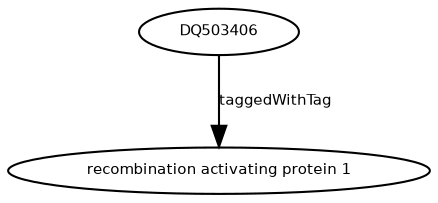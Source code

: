 digraph G {
size="3,3";
node [fontsize=7, fontname="Helvetica"];
edge [fontsize=7, fontname="Helvetica"];
node0 [label="recombination activating protein 1", width=0.27433100247,height=0.27433100247];
node1 [label="DQ503406", width=0.27433100247,height=0.27433100247];
node1 -> node0 [label="taggedWithTag"];
}

